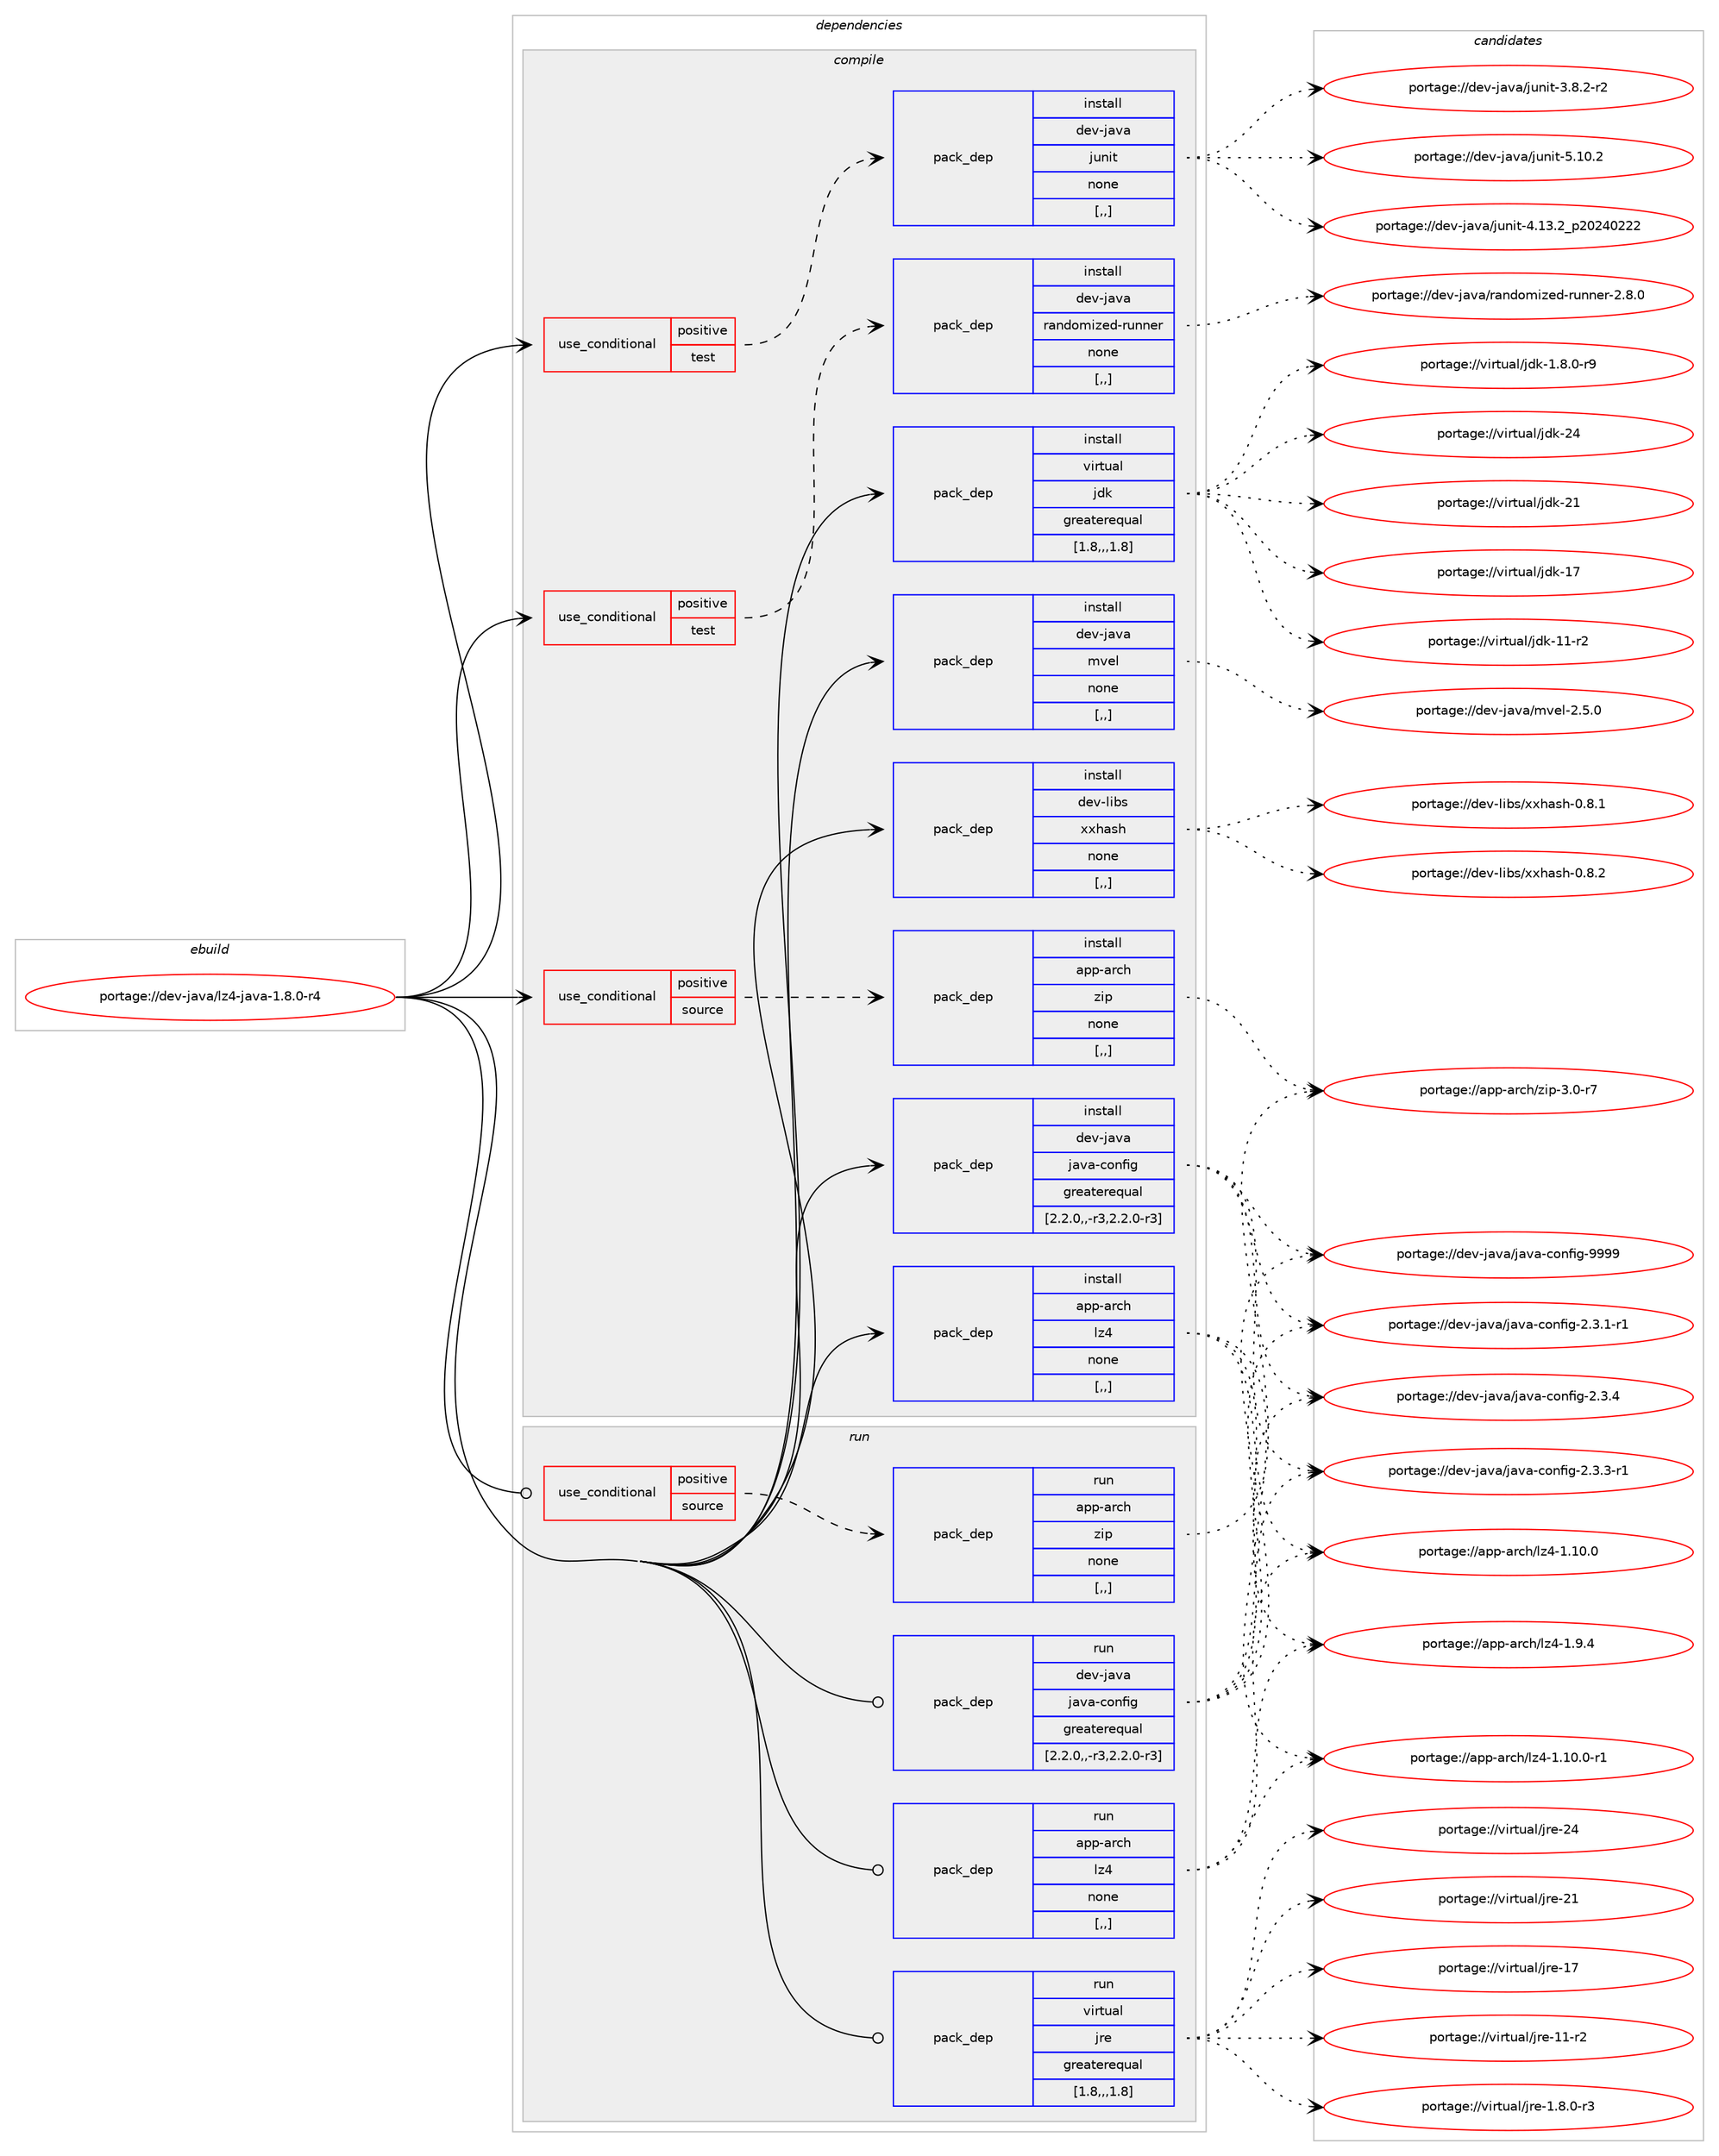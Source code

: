 digraph prolog {

# *************
# Graph options
# *************

newrank=true;
concentrate=true;
compound=true;
graph [rankdir=LR,fontname=Helvetica,fontsize=10,ranksep=1.5];#, ranksep=2.5, nodesep=0.2];
edge  [arrowhead=vee];
node  [fontname=Helvetica,fontsize=10];

# **********
# The ebuild
# **********

subgraph cluster_leftcol {
color=gray;
label=<<i>ebuild</i>>;
id [label="portage://dev-java/lz4-java-1.8.0-r4", color=red, width=4, href="../dev-java/lz4-java-1.8.0-r4.svg"];
}

# ****************
# The dependencies
# ****************

subgraph cluster_midcol {
color=gray;
label=<<i>dependencies</i>>;
subgraph cluster_compile {
fillcolor="#eeeeee";
style=filled;
label=<<i>compile</i>>;
subgraph cond22189 {
dependency96061 [label=<<TABLE BORDER="0" CELLBORDER="1" CELLSPACING="0" CELLPADDING="4"><TR><TD ROWSPAN="3" CELLPADDING="10">use_conditional</TD></TR><TR><TD>positive</TD></TR><TR><TD>source</TD></TR></TABLE>>, shape=none, color=red];
subgraph pack72815 {
dependency96062 [label=<<TABLE BORDER="0" CELLBORDER="1" CELLSPACING="0" CELLPADDING="4" WIDTH="220"><TR><TD ROWSPAN="6" CELLPADDING="30">pack_dep</TD></TR><TR><TD WIDTH="110">install</TD></TR><TR><TD>app-arch</TD></TR><TR><TD>zip</TD></TR><TR><TD>none</TD></TR><TR><TD>[,,]</TD></TR></TABLE>>, shape=none, color=blue];
}
dependency96061:e -> dependency96062:w [weight=20,style="dashed",arrowhead="vee"];
}
id:e -> dependency96061:w [weight=20,style="solid",arrowhead="vee"];
subgraph cond22190 {
dependency96063 [label=<<TABLE BORDER="0" CELLBORDER="1" CELLSPACING="0" CELLPADDING="4"><TR><TD ROWSPAN="3" CELLPADDING="10">use_conditional</TD></TR><TR><TD>positive</TD></TR><TR><TD>test</TD></TR></TABLE>>, shape=none, color=red];
subgraph pack72816 {
dependency96064 [label=<<TABLE BORDER="0" CELLBORDER="1" CELLSPACING="0" CELLPADDING="4" WIDTH="220"><TR><TD ROWSPAN="6" CELLPADDING="30">pack_dep</TD></TR><TR><TD WIDTH="110">install</TD></TR><TR><TD>dev-java</TD></TR><TR><TD>junit</TD></TR><TR><TD>none</TD></TR><TR><TD>[,,]</TD></TR></TABLE>>, shape=none, color=blue];
}
dependency96063:e -> dependency96064:w [weight=20,style="dashed",arrowhead="vee"];
}
id:e -> dependency96063:w [weight=20,style="solid",arrowhead="vee"];
subgraph cond22191 {
dependency96065 [label=<<TABLE BORDER="0" CELLBORDER="1" CELLSPACING="0" CELLPADDING="4"><TR><TD ROWSPAN="3" CELLPADDING="10">use_conditional</TD></TR><TR><TD>positive</TD></TR><TR><TD>test</TD></TR></TABLE>>, shape=none, color=red];
subgraph pack72817 {
dependency96066 [label=<<TABLE BORDER="0" CELLBORDER="1" CELLSPACING="0" CELLPADDING="4" WIDTH="220"><TR><TD ROWSPAN="6" CELLPADDING="30">pack_dep</TD></TR><TR><TD WIDTH="110">install</TD></TR><TR><TD>dev-java</TD></TR><TR><TD>randomized-runner</TD></TR><TR><TD>none</TD></TR><TR><TD>[,,]</TD></TR></TABLE>>, shape=none, color=blue];
}
dependency96065:e -> dependency96066:w [weight=20,style="dashed",arrowhead="vee"];
}
id:e -> dependency96065:w [weight=20,style="solid",arrowhead="vee"];
subgraph pack72818 {
dependency96067 [label=<<TABLE BORDER="0" CELLBORDER="1" CELLSPACING="0" CELLPADDING="4" WIDTH="220"><TR><TD ROWSPAN="6" CELLPADDING="30">pack_dep</TD></TR><TR><TD WIDTH="110">install</TD></TR><TR><TD>app-arch</TD></TR><TR><TD>lz4</TD></TR><TR><TD>none</TD></TR><TR><TD>[,,]</TD></TR></TABLE>>, shape=none, color=blue];
}
id:e -> dependency96067:w [weight=20,style="solid",arrowhead="vee"];
subgraph pack72819 {
dependency96068 [label=<<TABLE BORDER="0" CELLBORDER="1" CELLSPACING="0" CELLPADDING="4" WIDTH="220"><TR><TD ROWSPAN="6" CELLPADDING="30">pack_dep</TD></TR><TR><TD WIDTH="110">install</TD></TR><TR><TD>dev-java</TD></TR><TR><TD>java-config</TD></TR><TR><TD>greaterequal</TD></TR><TR><TD>[2.2.0,,-r3,2.2.0-r3]</TD></TR></TABLE>>, shape=none, color=blue];
}
id:e -> dependency96068:w [weight=20,style="solid",arrowhead="vee"];
subgraph pack72820 {
dependency96069 [label=<<TABLE BORDER="0" CELLBORDER="1" CELLSPACING="0" CELLPADDING="4" WIDTH="220"><TR><TD ROWSPAN="6" CELLPADDING="30">pack_dep</TD></TR><TR><TD WIDTH="110">install</TD></TR><TR><TD>dev-java</TD></TR><TR><TD>mvel</TD></TR><TR><TD>none</TD></TR><TR><TD>[,,]</TD></TR></TABLE>>, shape=none, color=blue];
}
id:e -> dependency96069:w [weight=20,style="solid",arrowhead="vee"];
subgraph pack72821 {
dependency96070 [label=<<TABLE BORDER="0" CELLBORDER="1" CELLSPACING="0" CELLPADDING="4" WIDTH="220"><TR><TD ROWSPAN="6" CELLPADDING="30">pack_dep</TD></TR><TR><TD WIDTH="110">install</TD></TR><TR><TD>dev-libs</TD></TR><TR><TD>xxhash</TD></TR><TR><TD>none</TD></TR><TR><TD>[,,]</TD></TR></TABLE>>, shape=none, color=blue];
}
id:e -> dependency96070:w [weight=20,style="solid",arrowhead="vee"];
subgraph pack72822 {
dependency96071 [label=<<TABLE BORDER="0" CELLBORDER="1" CELLSPACING="0" CELLPADDING="4" WIDTH="220"><TR><TD ROWSPAN="6" CELLPADDING="30">pack_dep</TD></TR><TR><TD WIDTH="110">install</TD></TR><TR><TD>virtual</TD></TR><TR><TD>jdk</TD></TR><TR><TD>greaterequal</TD></TR><TR><TD>[1.8,,,1.8]</TD></TR></TABLE>>, shape=none, color=blue];
}
id:e -> dependency96071:w [weight=20,style="solid",arrowhead="vee"];
}
subgraph cluster_compileandrun {
fillcolor="#eeeeee";
style=filled;
label=<<i>compile and run</i>>;
}
subgraph cluster_run {
fillcolor="#eeeeee";
style=filled;
label=<<i>run</i>>;
subgraph cond22192 {
dependency96072 [label=<<TABLE BORDER="0" CELLBORDER="1" CELLSPACING="0" CELLPADDING="4"><TR><TD ROWSPAN="3" CELLPADDING="10">use_conditional</TD></TR><TR><TD>positive</TD></TR><TR><TD>source</TD></TR></TABLE>>, shape=none, color=red];
subgraph pack72823 {
dependency96073 [label=<<TABLE BORDER="0" CELLBORDER="1" CELLSPACING="0" CELLPADDING="4" WIDTH="220"><TR><TD ROWSPAN="6" CELLPADDING="30">pack_dep</TD></TR><TR><TD WIDTH="110">run</TD></TR><TR><TD>app-arch</TD></TR><TR><TD>zip</TD></TR><TR><TD>none</TD></TR><TR><TD>[,,]</TD></TR></TABLE>>, shape=none, color=blue];
}
dependency96072:e -> dependency96073:w [weight=20,style="dashed",arrowhead="vee"];
}
id:e -> dependency96072:w [weight=20,style="solid",arrowhead="odot"];
subgraph pack72824 {
dependency96074 [label=<<TABLE BORDER="0" CELLBORDER="1" CELLSPACING="0" CELLPADDING="4" WIDTH="220"><TR><TD ROWSPAN="6" CELLPADDING="30">pack_dep</TD></TR><TR><TD WIDTH="110">run</TD></TR><TR><TD>app-arch</TD></TR><TR><TD>lz4</TD></TR><TR><TD>none</TD></TR><TR><TD>[,,]</TD></TR></TABLE>>, shape=none, color=blue];
}
id:e -> dependency96074:w [weight=20,style="solid",arrowhead="odot"];
subgraph pack72825 {
dependency96075 [label=<<TABLE BORDER="0" CELLBORDER="1" CELLSPACING="0" CELLPADDING="4" WIDTH="220"><TR><TD ROWSPAN="6" CELLPADDING="30">pack_dep</TD></TR><TR><TD WIDTH="110">run</TD></TR><TR><TD>dev-java</TD></TR><TR><TD>java-config</TD></TR><TR><TD>greaterequal</TD></TR><TR><TD>[2.2.0,,-r3,2.2.0-r3]</TD></TR></TABLE>>, shape=none, color=blue];
}
id:e -> dependency96075:w [weight=20,style="solid",arrowhead="odot"];
subgraph pack72826 {
dependency96076 [label=<<TABLE BORDER="0" CELLBORDER="1" CELLSPACING="0" CELLPADDING="4" WIDTH="220"><TR><TD ROWSPAN="6" CELLPADDING="30">pack_dep</TD></TR><TR><TD WIDTH="110">run</TD></TR><TR><TD>virtual</TD></TR><TR><TD>jre</TD></TR><TR><TD>greaterequal</TD></TR><TR><TD>[1.8,,,1.8]</TD></TR></TABLE>>, shape=none, color=blue];
}
id:e -> dependency96076:w [weight=20,style="solid",arrowhead="odot"];
}
}

# **************
# The candidates
# **************

subgraph cluster_choices {
rank=same;
color=gray;
label=<<i>candidates</i>>;

subgraph choice72815 {
color=black;
nodesep=1;
choice9711211245971149910447122105112455146484511455 [label="portage://app-arch/zip-3.0-r7", color=red, width=4,href="../app-arch/zip-3.0-r7.svg"];
dependency96062:e -> choice9711211245971149910447122105112455146484511455:w [style=dotted,weight="100"];
}
subgraph choice72816 {
color=black;
nodesep=1;
choice1001011184510697118974710611711010511645534649484650 [label="portage://dev-java/junit-5.10.2", color=red, width=4,href="../dev-java/junit-5.10.2.svg"];
choice1001011184510697118974710611711010511645524649514650951125048505248505050 [label="portage://dev-java/junit-4.13.2_p20240222", color=red, width=4,href="../dev-java/junit-4.13.2_p20240222.svg"];
choice100101118451069711897471061171101051164551465646504511450 [label="portage://dev-java/junit-3.8.2-r2", color=red, width=4,href="../dev-java/junit-3.8.2-r2.svg"];
dependency96064:e -> choice1001011184510697118974710611711010511645534649484650:w [style=dotted,weight="100"];
dependency96064:e -> choice1001011184510697118974710611711010511645524649514650951125048505248505050:w [style=dotted,weight="100"];
dependency96064:e -> choice100101118451069711897471061171101051164551465646504511450:w [style=dotted,weight="100"];
}
subgraph choice72817 {
color=black;
nodesep=1;
choice100101118451069711897471149711010011110910512210110045114117110110101114455046564648 [label="portage://dev-java/randomized-runner-2.8.0", color=red, width=4,href="../dev-java/randomized-runner-2.8.0.svg"];
dependency96066:e -> choice100101118451069711897471149711010011110910512210110045114117110110101114455046564648:w [style=dotted,weight="100"];
}
subgraph choice72818 {
color=black;
nodesep=1;
choice971121124597114991044710812252454946494846484511449 [label="portage://app-arch/lz4-1.10.0-r1", color=red, width=4,href="../app-arch/lz4-1.10.0-r1.svg"];
choice97112112459711499104471081225245494649484648 [label="portage://app-arch/lz4-1.10.0", color=red, width=4,href="../app-arch/lz4-1.10.0.svg"];
choice971121124597114991044710812252454946574652 [label="portage://app-arch/lz4-1.9.4", color=red, width=4,href="../app-arch/lz4-1.9.4.svg"];
dependency96067:e -> choice971121124597114991044710812252454946494846484511449:w [style=dotted,weight="100"];
dependency96067:e -> choice97112112459711499104471081225245494649484648:w [style=dotted,weight="100"];
dependency96067:e -> choice971121124597114991044710812252454946574652:w [style=dotted,weight="100"];
}
subgraph choice72819 {
color=black;
nodesep=1;
choice10010111845106971189747106971189745991111101021051034557575757 [label="portage://dev-java/java-config-9999", color=red, width=4,href="../dev-java/java-config-9999.svg"];
choice1001011184510697118974710697118974599111110102105103455046514652 [label="portage://dev-java/java-config-2.3.4", color=red, width=4,href="../dev-java/java-config-2.3.4.svg"];
choice10010111845106971189747106971189745991111101021051034550465146514511449 [label="portage://dev-java/java-config-2.3.3-r1", color=red, width=4,href="../dev-java/java-config-2.3.3-r1.svg"];
choice10010111845106971189747106971189745991111101021051034550465146494511449 [label="portage://dev-java/java-config-2.3.1-r1", color=red, width=4,href="../dev-java/java-config-2.3.1-r1.svg"];
dependency96068:e -> choice10010111845106971189747106971189745991111101021051034557575757:w [style=dotted,weight="100"];
dependency96068:e -> choice1001011184510697118974710697118974599111110102105103455046514652:w [style=dotted,weight="100"];
dependency96068:e -> choice10010111845106971189747106971189745991111101021051034550465146514511449:w [style=dotted,weight="100"];
dependency96068:e -> choice10010111845106971189747106971189745991111101021051034550465146494511449:w [style=dotted,weight="100"];
}
subgraph choice72820 {
color=black;
nodesep=1;
choice10010111845106971189747109118101108455046534648 [label="portage://dev-java/mvel-2.5.0", color=red, width=4,href="../dev-java/mvel-2.5.0.svg"];
dependency96069:e -> choice10010111845106971189747109118101108455046534648:w [style=dotted,weight="100"];
}
subgraph choice72821 {
color=black;
nodesep=1;
choice10010111845108105981154712012010497115104454846564650 [label="portage://dev-libs/xxhash-0.8.2", color=red, width=4,href="../dev-libs/xxhash-0.8.2.svg"];
choice10010111845108105981154712012010497115104454846564649 [label="portage://dev-libs/xxhash-0.8.1", color=red, width=4,href="../dev-libs/xxhash-0.8.1.svg"];
dependency96070:e -> choice10010111845108105981154712012010497115104454846564650:w [style=dotted,weight="100"];
dependency96070:e -> choice10010111845108105981154712012010497115104454846564649:w [style=dotted,weight="100"];
}
subgraph choice72822 {
color=black;
nodesep=1;
choice1181051141161179710847106100107455052 [label="portage://virtual/jdk-24", color=red, width=4,href="../virtual/jdk-24.svg"];
choice1181051141161179710847106100107455049 [label="portage://virtual/jdk-21", color=red, width=4,href="../virtual/jdk-21.svg"];
choice1181051141161179710847106100107454955 [label="portage://virtual/jdk-17", color=red, width=4,href="../virtual/jdk-17.svg"];
choice11810511411611797108471061001074549494511450 [label="portage://virtual/jdk-11-r2", color=red, width=4,href="../virtual/jdk-11-r2.svg"];
choice11810511411611797108471061001074549465646484511457 [label="portage://virtual/jdk-1.8.0-r9", color=red, width=4,href="../virtual/jdk-1.8.0-r9.svg"];
dependency96071:e -> choice1181051141161179710847106100107455052:w [style=dotted,weight="100"];
dependency96071:e -> choice1181051141161179710847106100107455049:w [style=dotted,weight="100"];
dependency96071:e -> choice1181051141161179710847106100107454955:w [style=dotted,weight="100"];
dependency96071:e -> choice11810511411611797108471061001074549494511450:w [style=dotted,weight="100"];
dependency96071:e -> choice11810511411611797108471061001074549465646484511457:w [style=dotted,weight="100"];
}
subgraph choice72823 {
color=black;
nodesep=1;
choice9711211245971149910447122105112455146484511455 [label="portage://app-arch/zip-3.0-r7", color=red, width=4,href="../app-arch/zip-3.0-r7.svg"];
dependency96073:e -> choice9711211245971149910447122105112455146484511455:w [style=dotted,weight="100"];
}
subgraph choice72824 {
color=black;
nodesep=1;
choice971121124597114991044710812252454946494846484511449 [label="portage://app-arch/lz4-1.10.0-r1", color=red, width=4,href="../app-arch/lz4-1.10.0-r1.svg"];
choice97112112459711499104471081225245494649484648 [label="portage://app-arch/lz4-1.10.0", color=red, width=4,href="../app-arch/lz4-1.10.0.svg"];
choice971121124597114991044710812252454946574652 [label="portage://app-arch/lz4-1.9.4", color=red, width=4,href="../app-arch/lz4-1.9.4.svg"];
dependency96074:e -> choice971121124597114991044710812252454946494846484511449:w [style=dotted,weight="100"];
dependency96074:e -> choice97112112459711499104471081225245494649484648:w [style=dotted,weight="100"];
dependency96074:e -> choice971121124597114991044710812252454946574652:w [style=dotted,weight="100"];
}
subgraph choice72825 {
color=black;
nodesep=1;
choice10010111845106971189747106971189745991111101021051034557575757 [label="portage://dev-java/java-config-9999", color=red, width=4,href="../dev-java/java-config-9999.svg"];
choice1001011184510697118974710697118974599111110102105103455046514652 [label="portage://dev-java/java-config-2.3.4", color=red, width=4,href="../dev-java/java-config-2.3.4.svg"];
choice10010111845106971189747106971189745991111101021051034550465146514511449 [label="portage://dev-java/java-config-2.3.3-r1", color=red, width=4,href="../dev-java/java-config-2.3.3-r1.svg"];
choice10010111845106971189747106971189745991111101021051034550465146494511449 [label="portage://dev-java/java-config-2.3.1-r1", color=red, width=4,href="../dev-java/java-config-2.3.1-r1.svg"];
dependency96075:e -> choice10010111845106971189747106971189745991111101021051034557575757:w [style=dotted,weight="100"];
dependency96075:e -> choice1001011184510697118974710697118974599111110102105103455046514652:w [style=dotted,weight="100"];
dependency96075:e -> choice10010111845106971189747106971189745991111101021051034550465146514511449:w [style=dotted,weight="100"];
dependency96075:e -> choice10010111845106971189747106971189745991111101021051034550465146494511449:w [style=dotted,weight="100"];
}
subgraph choice72826 {
color=black;
nodesep=1;
choice1181051141161179710847106114101455052 [label="portage://virtual/jre-24", color=red, width=4,href="../virtual/jre-24.svg"];
choice1181051141161179710847106114101455049 [label="portage://virtual/jre-21", color=red, width=4,href="../virtual/jre-21.svg"];
choice1181051141161179710847106114101454955 [label="portage://virtual/jre-17", color=red, width=4,href="../virtual/jre-17.svg"];
choice11810511411611797108471061141014549494511450 [label="portage://virtual/jre-11-r2", color=red, width=4,href="../virtual/jre-11-r2.svg"];
choice11810511411611797108471061141014549465646484511451 [label="portage://virtual/jre-1.8.0-r3", color=red, width=4,href="../virtual/jre-1.8.0-r3.svg"];
dependency96076:e -> choice1181051141161179710847106114101455052:w [style=dotted,weight="100"];
dependency96076:e -> choice1181051141161179710847106114101455049:w [style=dotted,weight="100"];
dependency96076:e -> choice1181051141161179710847106114101454955:w [style=dotted,weight="100"];
dependency96076:e -> choice11810511411611797108471061141014549494511450:w [style=dotted,weight="100"];
dependency96076:e -> choice11810511411611797108471061141014549465646484511451:w [style=dotted,weight="100"];
}
}

}
